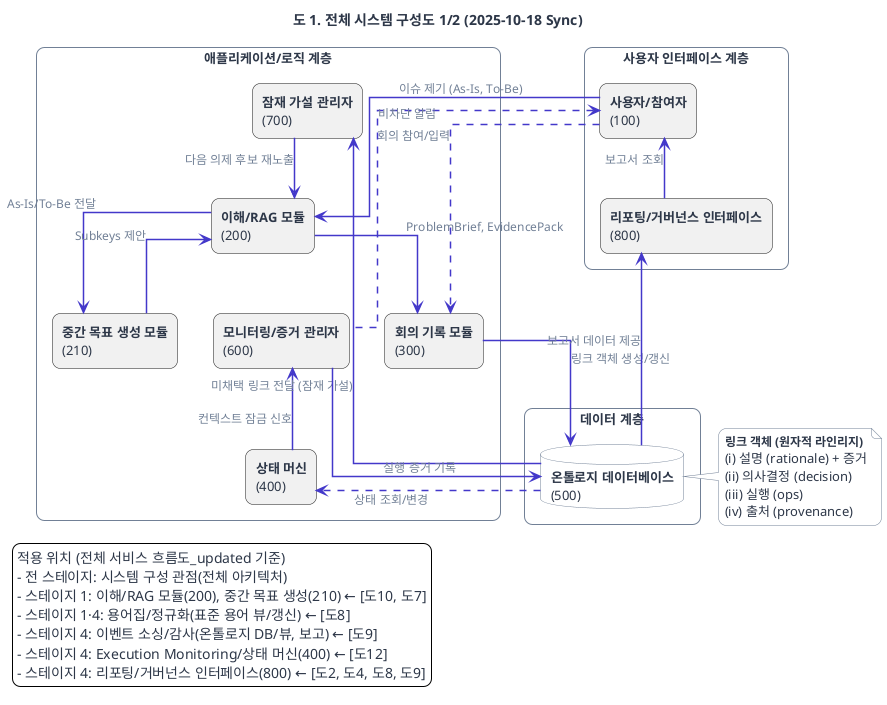 @startuml

' Set the main direction to vertical
top to bottom direction

title 도 1. 전체 시스템 구성도 1/2 (2025-10-18 Sync)

'================================================================
' Worflogy.com Website Theme for PlantUML
'================================================================

'// 1. 전역 스타일 (Global Style & Fonts) //
skinparam backgroundColor #ffffff
skinparam defaultFontName "Pretendard"
skinparam defaultFontSize 13
skinparam defaultFontColor #2D3748
skinparam shadowing false
skinparam roundCorner 16

'// 2. 화살표 및 연결선 스타일 (Arrow & Connector Style) //
skinparam ArrowColor #718096
skinparam ArrowThickness 1.5
skinparam ArrowFontColor #718096
skinparam ArrowFontSize 12
skinparam linetype ortho

'// 3. 기본 요소 스타일 (Standard Elements Style) //
skinparam card {
  BackgroundColor #ffffff
  BorderColor #718096
}
skinparam note {
  BackgroundColor #ffffff
  BorderColor #718096
  FontColor #2D3748
}
skinparam component {
  BackgroundColor #ffffff
  BorderColor #718096
}
skinparam package {
  BackgroundColor #ffffff
  BorderColor #718096
}
skinparam database {
  BackgroundColor #ffffff
  BorderColor #718096
}
' [추가] 파티션(Partition) 스타일 정의
skinparam partition {
  BackgroundColor #F4F6F8 ' 웹사이트의 연한 배경색으로 구분감 부여
  BorderColor #718096
  FontColor #2D3748
}

'// 4. 강조 요소 스타일 (Accent Elements Style) //
skinparam actor {
  BackgroundColor #4338CA
  BorderColor #4338CA
  FontColor #ffffff
}
skinparam participant {
  BackgroundColor #4338CA
  BorderColor #4338CA
  FontColor #ffffff
}
skinparam usecase {
  BackgroundColor #ffffff
  BorderColor #4338CA
  ArrowColor #4338CA
}
skinparam activity {
  BackgroundColor #ffffff
  BorderColor #4338CA
  FontColor #2D3748
}

'// 5. 클래스 다이어그램 스타일 (Class Diagram Style) //
skinparam class {
  BackgroundColor #ffffff
  BorderColor #718096 ' [수정] 테두리 색상 변경
  HeaderBackgroundColor #4338CA
  FontColor #ffffff
  AttributeFontColor #2D3748
  AttributeFontSize 12
}

'================================================================

' Layout & Components
rectangle "사용자 인터페이스 계층" {
  rectangle "<b>사용자/참여자</b>\n(100)" as User
  rectangle "<b>리포팅/거버넌스 인터페이스</b>\n(800)" as RPT
  User -[hidden]right- RPT
}

rectangle "애플리케이션/로직 계층" {
  rectangle "<b>잠재 가설 관리자</b>\n(700)" as WS
  rectangle "<b>이해/RAG 모듈</b>\n(200)" as RAG
  rectangle "<b>중간 목표 생성 모듈</b>\n(210)" as SubkeyGen
  rectangle "<b>회의 기록 모듈</b>\n(300)" as MTG
  rectangle "<b>상태 머신</b>\n(400)" as SM
  rectangle "<b>모니터링/증거 관리자</b>\n(600)" as MON

' Use hidden links to create a grid layout
  WS -[hidden]right- RAG
  RAG -[hidden]right- SubkeyGen
  MTG -[hidden]right- MON
  MON -[hidden]right- SM
  WS -[hidden]down- MTG
}

rectangle "데이터 계층" {
    database "<b>온톨로지 데이터베이스</b>\n(500)" as DB
}

' Data Flow (Manually re-routed for clarity)
'--- Primary Input & Creation Flow ---
User -down-> RAG: 이슈 제기 (As-Is, To-Be)
RAG -right-> SubkeyGen: As-Is/To-Be 전달
SubkeyGen -down-> RAG: Subkeys 제안
RAG -down-> MTG: ProblemBrief, EvidencePack
User -[dashed]down-> MTG: 회의 참여/입력
MTG -down-> DB: 링크 객체 생성/갱신

'--- Feedback Loop (Left side) ---
DB -left-> WS: 미채택 링크 전달 (잠재 가설)
WS -down-> RAG: 다음 의제 후보 재노출

'--- Reporting Loop (Far Left side) ---
DB -left-> RPT: 보고서 데이터 제공
RPT -up-> User: 보고서 조회

'--- Governance & Monitoring Loop (Right side) ---
DB -[dashed]right-> SM: 상태 조회/변경
SM -down-> MON: 컨텍스트 잠금 신호
MON -down-> DB: 실행 증거 기록

'--- Notification (Routed cleanly) ---
MON -[dashed]up-> User: 비차단 알림

note as N1
  <b><size:12>링크 객체 (원자적 라인리지)</size></b>
  (i) 설명 (rationale) + 증거
  (ii) 의사결정 (decision)
  (iii) 실행 (ops)
  (iv) 출처 (provenance)
endnote

DB -[hidden]right- N1

legend left
적용 위치 (전체 서비스 흐름도_updated 기준)
- 전 스테이지: 시스템 구성 관점(전체 아키텍처)
- 스테이지 1: 이해/RAG 모듈(200), 중간 목표 생성(210) ← [도10, 도7]
- 스테이지 1·4: 용어집/정규화(표준 용어 뷰/갱신) ← [도8]
- 스테이지 4: 이벤트 소싱/감사(온톨로지 DB/뷰, 보고) ← [도9]
- 스테이지 4: Execution Monitoring/상태 머신(400) ← [도12]
- 스테이지 4: 리포팅/거버넌스 인터페이스(800) ← [도2, 도4, 도8, 도9]
end legend

@enduml
